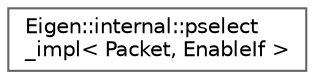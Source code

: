 digraph "Graphical Class Hierarchy"
{
 // LATEX_PDF_SIZE
  bgcolor="transparent";
  edge [fontname=Helvetica,fontsize=10,labelfontname=Helvetica,labelfontsize=10];
  node [fontname=Helvetica,fontsize=10,shape=box,height=0.2,width=0.4];
  rankdir="LR";
  Node0 [id="Node000000",label="Eigen::internal::pselect\l_impl\< Packet, EnableIf \>",height=0.2,width=0.4,color="grey40", fillcolor="white", style="filled",URL="$structEigen_1_1internal_1_1pselect__impl.html",tooltip=" "];
}
